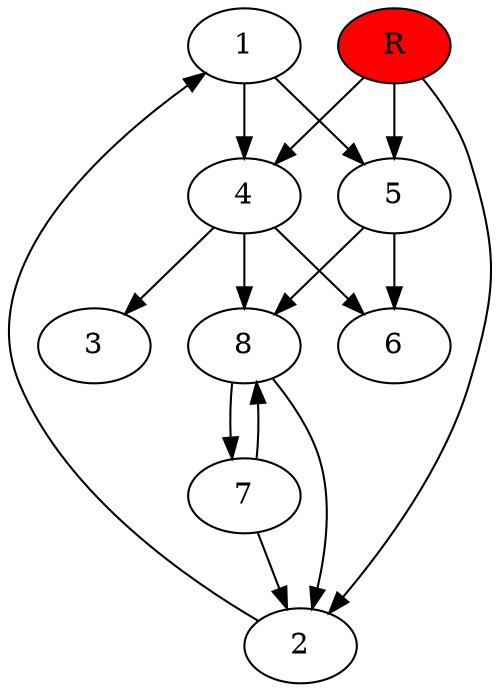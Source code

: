 digraph prb71594 {
	1
	2
	3
	4
	5
	6
	7
	8
	R [fillcolor="#ff0000" style=filled]
	1 -> 4
	1 -> 5
	2 -> 1
	4 -> 3
	4 -> 6
	4 -> 8
	5 -> 6
	5 -> 8
	7 -> 2
	7 -> 8
	8 -> 2
	8 -> 7
	R -> 2
	R -> 4
	R -> 5
}

